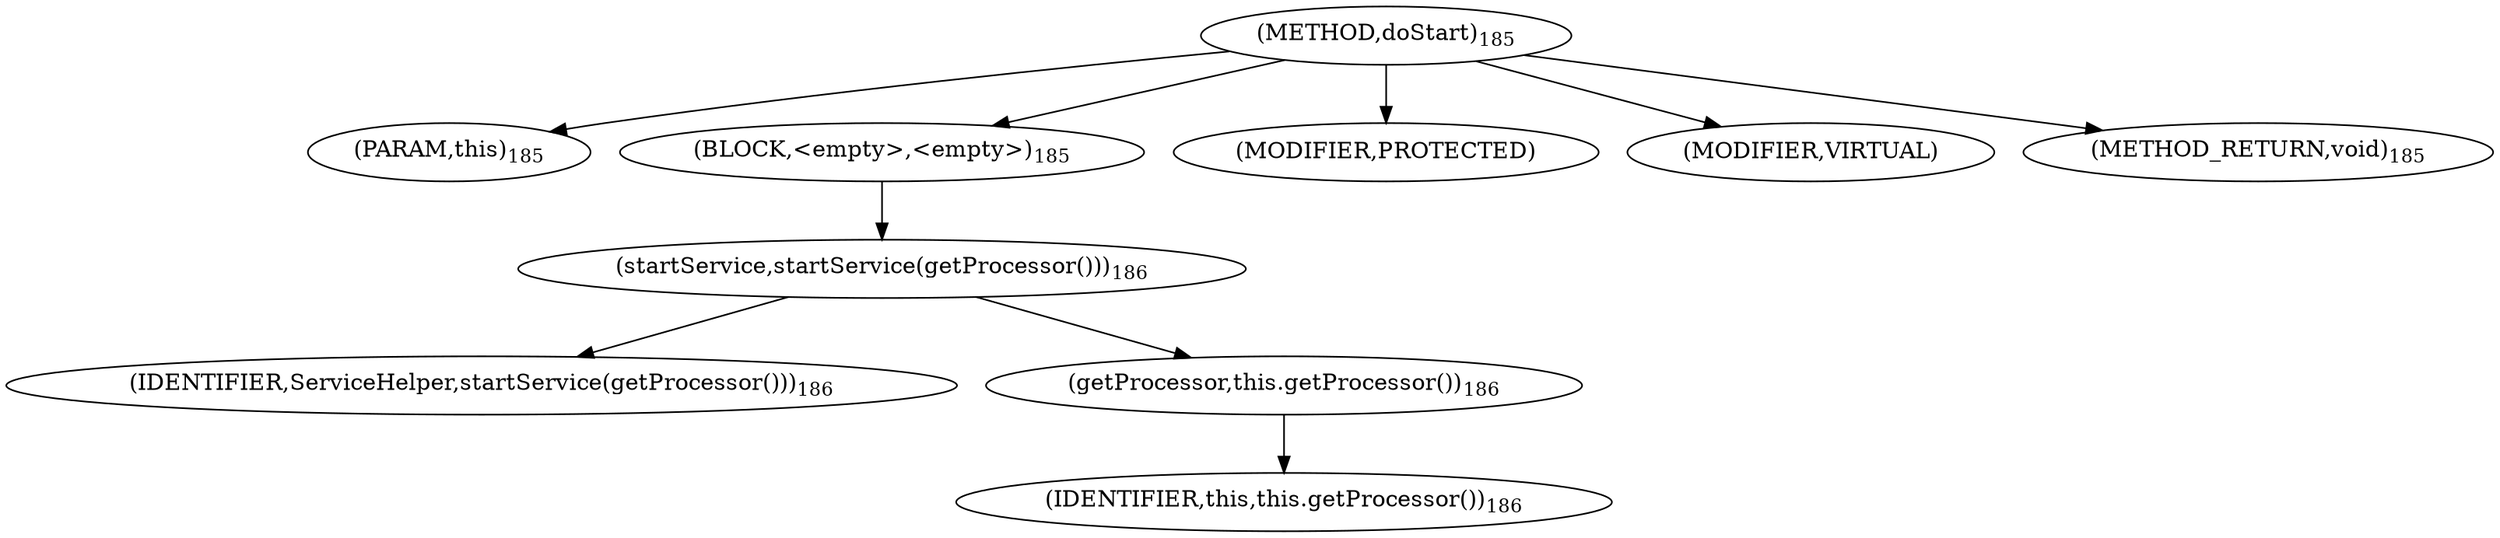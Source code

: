 digraph "doStart" {  
"451" [label = <(METHOD,doStart)<SUB>185</SUB>> ]
"20" [label = <(PARAM,this)<SUB>185</SUB>> ]
"452" [label = <(BLOCK,&lt;empty&gt;,&lt;empty&gt;)<SUB>185</SUB>> ]
"453" [label = <(startService,startService(getProcessor()))<SUB>186</SUB>> ]
"454" [label = <(IDENTIFIER,ServiceHelper,startService(getProcessor()))<SUB>186</SUB>> ]
"455" [label = <(getProcessor,this.getProcessor())<SUB>186</SUB>> ]
"19" [label = <(IDENTIFIER,this,this.getProcessor())<SUB>186</SUB>> ]
"456" [label = <(MODIFIER,PROTECTED)> ]
"457" [label = <(MODIFIER,VIRTUAL)> ]
"458" [label = <(METHOD_RETURN,void)<SUB>185</SUB>> ]
  "451" -> "20" 
  "451" -> "452" 
  "451" -> "456" 
  "451" -> "457" 
  "451" -> "458" 
  "452" -> "453" 
  "453" -> "454" 
  "453" -> "455" 
  "455" -> "19" 
}
